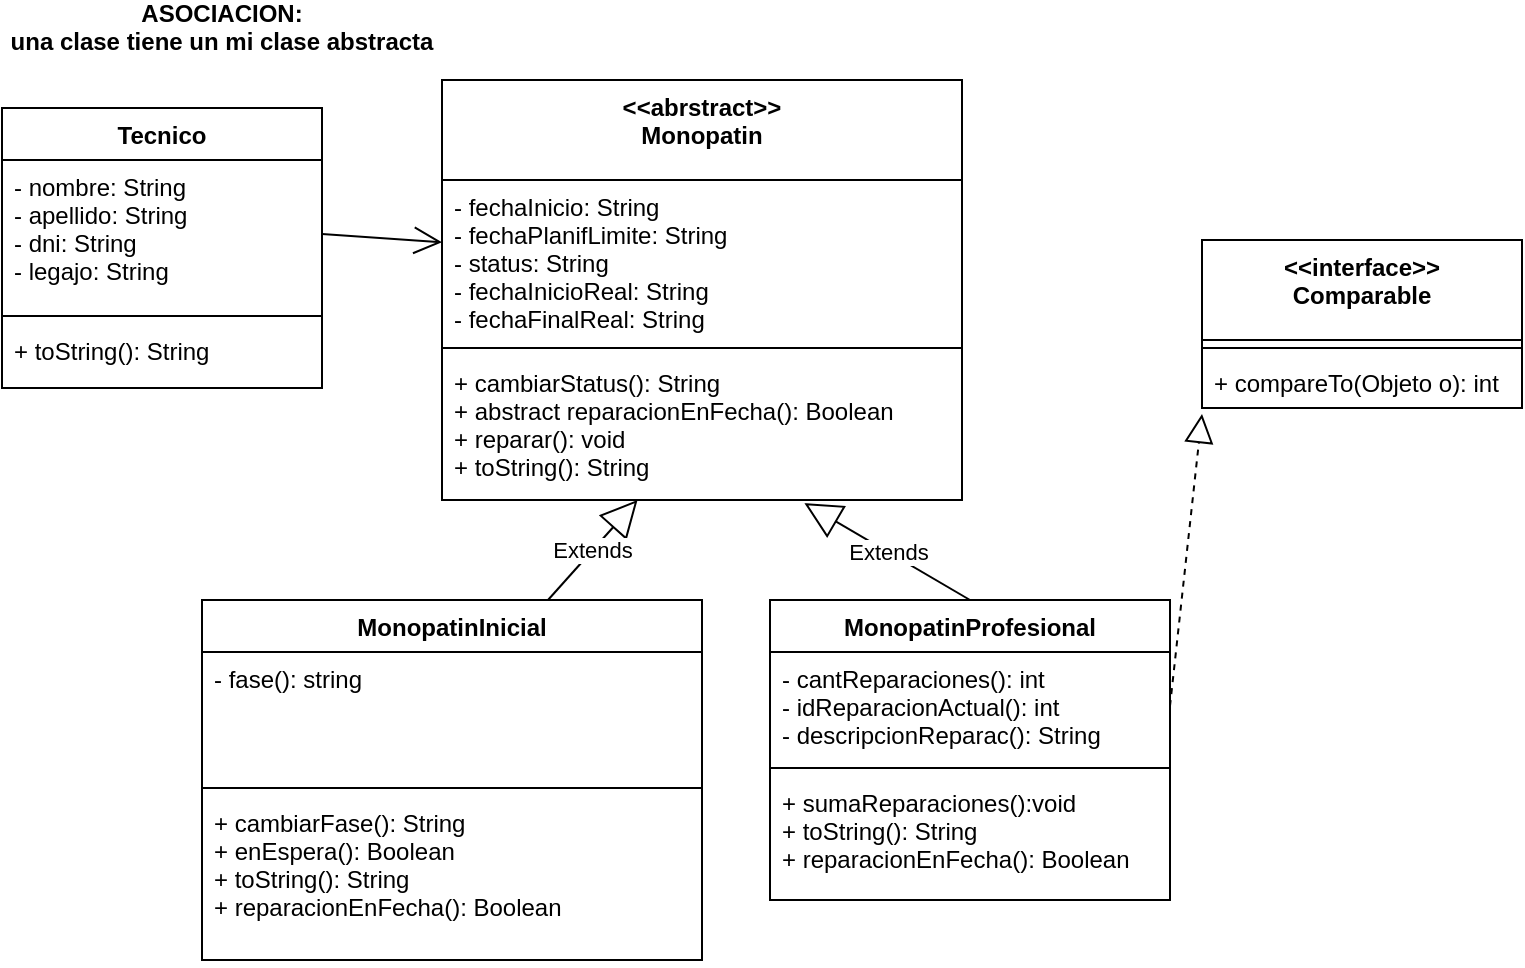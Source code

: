 <mxfile version="20.2.7" type="device"><diagram id="-AmMW42oOVx0QxaH2YX7" name="Página-1"><mxGraphModel dx="782" dy="468" grid="1" gridSize="10" guides="1" tooltips="1" connect="1" arrows="1" fold="1" page="1" pageScale="1" pageWidth="827" pageHeight="1169" math="0" shadow="0"><root><mxCell id="0"/><mxCell id="1" parent="0"/><mxCell id="kdhh17b6H38txwWXK08d-1" value="Tecnico" style="swimlane;fontStyle=1;align=center;verticalAlign=top;childLayout=stackLayout;horizontal=1;startSize=26;horizontalStack=0;resizeParent=1;resizeParentMax=0;resizeLast=0;collapsible=1;marginBottom=0;" parent="1" vertex="1"><mxGeometry x="30" y="114" width="160" height="140" as="geometry"/></mxCell><mxCell id="kdhh17b6H38txwWXK08d-2" value="- nombre: String&#10;- apellido: String&#10;- dni: String&#10;- legajo: String" style="text;strokeColor=none;fillColor=none;align=left;verticalAlign=top;spacingLeft=4;spacingRight=4;overflow=hidden;rotatable=0;points=[[0,0.5],[1,0.5]];portConstraint=eastwest;" parent="kdhh17b6H38txwWXK08d-1" vertex="1"><mxGeometry y="26" width="160" height="74" as="geometry"/></mxCell><mxCell id="kdhh17b6H38txwWXK08d-3" value="" style="line;strokeWidth=1;fillColor=none;align=left;verticalAlign=middle;spacingTop=-1;spacingLeft=3;spacingRight=3;rotatable=0;labelPosition=right;points=[];portConstraint=eastwest;" parent="kdhh17b6H38txwWXK08d-1" vertex="1"><mxGeometry y="100" width="160" height="8" as="geometry"/></mxCell><mxCell id="kdhh17b6H38txwWXK08d-4" value="+ toString(): String" style="text;strokeColor=none;fillColor=none;align=left;verticalAlign=top;spacingLeft=4;spacingRight=4;overflow=hidden;rotatable=0;points=[[0,0.5],[1,0.5]];portConstraint=eastwest;" parent="kdhh17b6H38txwWXK08d-1" vertex="1"><mxGeometry y="108" width="160" height="32" as="geometry"/></mxCell><mxCell id="kdhh17b6H38txwWXK08d-5" value="&lt;&lt;abrstract&gt;&gt;&#10;Monopatin&#10;" style="swimlane;fontStyle=1;align=center;verticalAlign=top;childLayout=stackLayout;horizontal=1;startSize=50;horizontalStack=0;resizeParent=1;resizeParentMax=0;resizeLast=0;collapsible=1;marginBottom=0;" parent="1" vertex="1"><mxGeometry x="250" y="100" width="260" height="210" as="geometry"/></mxCell><mxCell id="kdhh17b6H38txwWXK08d-6" value="- fechaInicio: String&#10;- fechaPlanifLimite: String&#10;- status: String&#10;- fechaInicioReal: String&#10;- fechaFinalReal: String" style="text;strokeColor=none;fillColor=none;align=left;verticalAlign=top;spacingLeft=4;spacingRight=4;overflow=hidden;rotatable=0;points=[[0,0.5],[1,0.5]];portConstraint=eastwest;" parent="kdhh17b6H38txwWXK08d-5" vertex="1"><mxGeometry y="50" width="260" height="80" as="geometry"/></mxCell><mxCell id="kdhh17b6H38txwWXK08d-7" value="" style="line;strokeWidth=1;fillColor=none;align=left;verticalAlign=middle;spacingTop=-1;spacingLeft=3;spacingRight=3;rotatable=0;labelPosition=right;points=[];portConstraint=eastwest;" parent="kdhh17b6H38txwWXK08d-5" vertex="1"><mxGeometry y="130" width="260" height="8" as="geometry"/></mxCell><mxCell id="kdhh17b6H38txwWXK08d-8" value="+ cambiarStatus(): String&#10;+ abstract reparacionEnFecha(): Boolean&#10;+ reparar(): void&#10;+ toString(): String" style="text;strokeColor=none;fillColor=none;align=left;verticalAlign=top;spacingLeft=4;spacingRight=4;overflow=hidden;rotatable=0;points=[[0,0.5],[1,0.5]];portConstraint=eastwest;" parent="kdhh17b6H38txwWXK08d-5" vertex="1"><mxGeometry y="138" width="260" height="72" as="geometry"/></mxCell><mxCell id="kdhh17b6H38txwWXK08d-9" value="MonopatinInicial" style="swimlane;fontStyle=1;align=center;verticalAlign=top;childLayout=stackLayout;horizontal=1;startSize=26;horizontalStack=0;resizeParent=1;resizeParentMax=0;resizeLast=0;collapsible=1;marginBottom=0;" parent="1" vertex="1"><mxGeometry x="130" y="360" width="250" height="180" as="geometry"/></mxCell><mxCell id="kdhh17b6H38txwWXK08d-10" value="- fase(): string" style="text;strokeColor=none;fillColor=none;align=left;verticalAlign=top;spacingLeft=4;spacingRight=4;overflow=hidden;rotatable=0;points=[[0,0.5],[1,0.5]];portConstraint=eastwest;" parent="kdhh17b6H38txwWXK08d-9" vertex="1"><mxGeometry y="26" width="250" height="64" as="geometry"/></mxCell><mxCell id="kdhh17b6H38txwWXK08d-11" value="" style="line;strokeWidth=1;fillColor=none;align=left;verticalAlign=middle;spacingTop=-1;spacingLeft=3;spacingRight=3;rotatable=0;labelPosition=right;points=[];portConstraint=eastwest;" parent="kdhh17b6H38txwWXK08d-9" vertex="1"><mxGeometry y="90" width="250" height="8" as="geometry"/></mxCell><mxCell id="kdhh17b6H38txwWXK08d-12" value="+ cambiarFase(): String&#10;+ enEspera(): Boolean&#10;+ toString(): String&#10;+ reparacionEnFecha(): Boolean" style="text;strokeColor=none;fillColor=none;align=left;verticalAlign=top;spacingLeft=4;spacingRight=4;overflow=hidden;rotatable=0;points=[[0,0.5],[1,0.5]];portConstraint=eastwest;" parent="kdhh17b6H38txwWXK08d-9" vertex="1"><mxGeometry y="98" width="250" height="82" as="geometry"/></mxCell><mxCell id="kdhh17b6H38txwWXK08d-13" value="MonopatinProfesional" style="swimlane;fontStyle=1;align=center;verticalAlign=top;childLayout=stackLayout;horizontal=1;startSize=26;horizontalStack=0;resizeParent=1;resizeParentMax=0;resizeLast=0;collapsible=1;marginBottom=0;" parent="1" vertex="1"><mxGeometry x="414" y="360" width="200" height="150" as="geometry"/></mxCell><mxCell id="kdhh17b6H38txwWXK08d-14" value="- cantReparaciones(): int&#10;- idReparacionActual(): int&#10;- descripcionReparac(): String" style="text;strokeColor=none;fillColor=none;align=left;verticalAlign=top;spacingLeft=4;spacingRight=4;overflow=hidden;rotatable=0;points=[[0,0.5],[1,0.5]];portConstraint=eastwest;" parent="kdhh17b6H38txwWXK08d-13" vertex="1"><mxGeometry y="26" width="200" height="54" as="geometry"/></mxCell><mxCell id="kdhh17b6H38txwWXK08d-15" value="" style="line;strokeWidth=1;fillColor=none;align=left;verticalAlign=middle;spacingTop=-1;spacingLeft=3;spacingRight=3;rotatable=0;labelPosition=right;points=[];portConstraint=eastwest;" parent="kdhh17b6H38txwWXK08d-13" vertex="1"><mxGeometry y="80" width="200" height="8" as="geometry"/></mxCell><mxCell id="kdhh17b6H38txwWXK08d-16" value="+ sumaReparaciones():void&#10;+ toString(): String&#10;+ reparacionEnFecha(): Boolean" style="text;strokeColor=none;fillColor=none;align=left;verticalAlign=top;spacingLeft=4;spacingRight=4;overflow=hidden;rotatable=0;points=[[0,0.5],[1,0.5]];portConstraint=eastwest;" parent="kdhh17b6H38txwWXK08d-13" vertex="1"><mxGeometry y="88" width="200" height="62" as="geometry"/></mxCell><mxCell id="kdhh17b6H38txwWXK08d-17" value="" style="endArrow=open;endFill=1;endSize=12;html=1;rounded=0;exitX=1;exitY=0.5;exitDx=0;exitDy=0;" parent="1" source="kdhh17b6H38txwWXK08d-2" target="kdhh17b6H38txwWXK08d-6" edge="1"><mxGeometry width="160" relative="1" as="geometry"><mxPoint x="220" y="165" as="sourcePoint"/><mxPoint x="480" y="240" as="targetPoint"/></mxGeometry></mxCell><mxCell id="kdhh17b6H38txwWXK08d-18" value="ASOCIACION: &#10;una clase tiene un mi clase abstracta" style="text;align=center;fontStyle=1;verticalAlign=middle;spacingLeft=3;spacingRight=3;strokeColor=none;rotatable=0;points=[[0,0.5],[1,0.5]];portConstraint=eastwest;" parent="1" vertex="1"><mxGeometry x="70" y="60" width="140" height="26" as="geometry"/></mxCell><mxCell id="kdhh17b6H38txwWXK08d-19" value="Extends" style="endArrow=block;endSize=16;endFill=0;html=1;rounded=0;fontSize=11;exitX=0.692;exitY=0;exitDx=0;exitDy=0;exitPerimeter=0;" parent="1" source="kdhh17b6H38txwWXK08d-9" target="kdhh17b6H38txwWXK08d-8" edge="1"><mxGeometry width="160" relative="1" as="geometry"><mxPoint x="320" y="240" as="sourcePoint"/><mxPoint x="430" y="270" as="targetPoint"/></mxGeometry></mxCell><mxCell id="kdhh17b6H38txwWXK08d-20" value="Extends" style="endArrow=block;endSize=16;endFill=0;html=1;rounded=0;fontSize=11;exitX=0.5;exitY=0;exitDx=0;exitDy=0;entryX=0.697;entryY=1.022;entryDx=0;entryDy=0;entryPerimeter=0;" parent="1" source="kdhh17b6H38txwWXK08d-13" target="kdhh17b6H38txwWXK08d-8" edge="1"><mxGeometry width="160" relative="1" as="geometry"><mxPoint x="290.72" y="370" as="sourcePoint"/><mxPoint x="440" y="280" as="targetPoint"/></mxGeometry></mxCell><mxCell id="kdhh17b6H38txwWXK08d-21" value="&lt;&lt;interface&gt;&gt;&#10;Comparable" style="swimlane;fontStyle=1;align=center;verticalAlign=top;childLayout=stackLayout;horizontal=1;startSize=50;horizontalStack=0;resizeParent=1;resizeParentMax=0;resizeLast=0;collapsible=1;marginBottom=0;" parent="1" vertex="1"><mxGeometry x="630" y="180" width="160" height="84" as="geometry"/></mxCell><mxCell id="kdhh17b6H38txwWXK08d-23" value="" style="line;strokeWidth=1;fillColor=none;align=left;verticalAlign=middle;spacingTop=-1;spacingLeft=3;spacingRight=3;rotatable=0;labelPosition=right;points=[];portConstraint=eastwest;" parent="kdhh17b6H38txwWXK08d-21" vertex="1"><mxGeometry y="50" width="160" height="8" as="geometry"/></mxCell><mxCell id="kdhh17b6H38txwWXK08d-24" value="+ compareTo(Objeto o): int" style="text;strokeColor=none;fillColor=none;align=left;verticalAlign=top;spacingLeft=4;spacingRight=4;overflow=hidden;rotatable=0;points=[[0,0.5],[1,0.5]];portConstraint=eastwest;" parent="kdhh17b6H38txwWXK08d-21" vertex="1"><mxGeometry y="58" width="160" height="26" as="geometry"/></mxCell><mxCell id="kdhh17b6H38txwWXK08d-25" value="" style="endArrow=block;dashed=1;endFill=0;endSize=12;html=1;rounded=0;fontSize=11;exitX=1;exitY=0.5;exitDx=0;exitDy=0;entryX=0;entryY=0.5;entryDx=0;entryDy=0;" parent="1" source="kdhh17b6H38txwWXK08d-14" edge="1"><mxGeometry width="160" relative="1" as="geometry"><mxPoint x="330" y="260" as="sourcePoint"/><mxPoint x="630" y="267" as="targetPoint"/></mxGeometry></mxCell></root></mxGraphModel></diagram></mxfile>